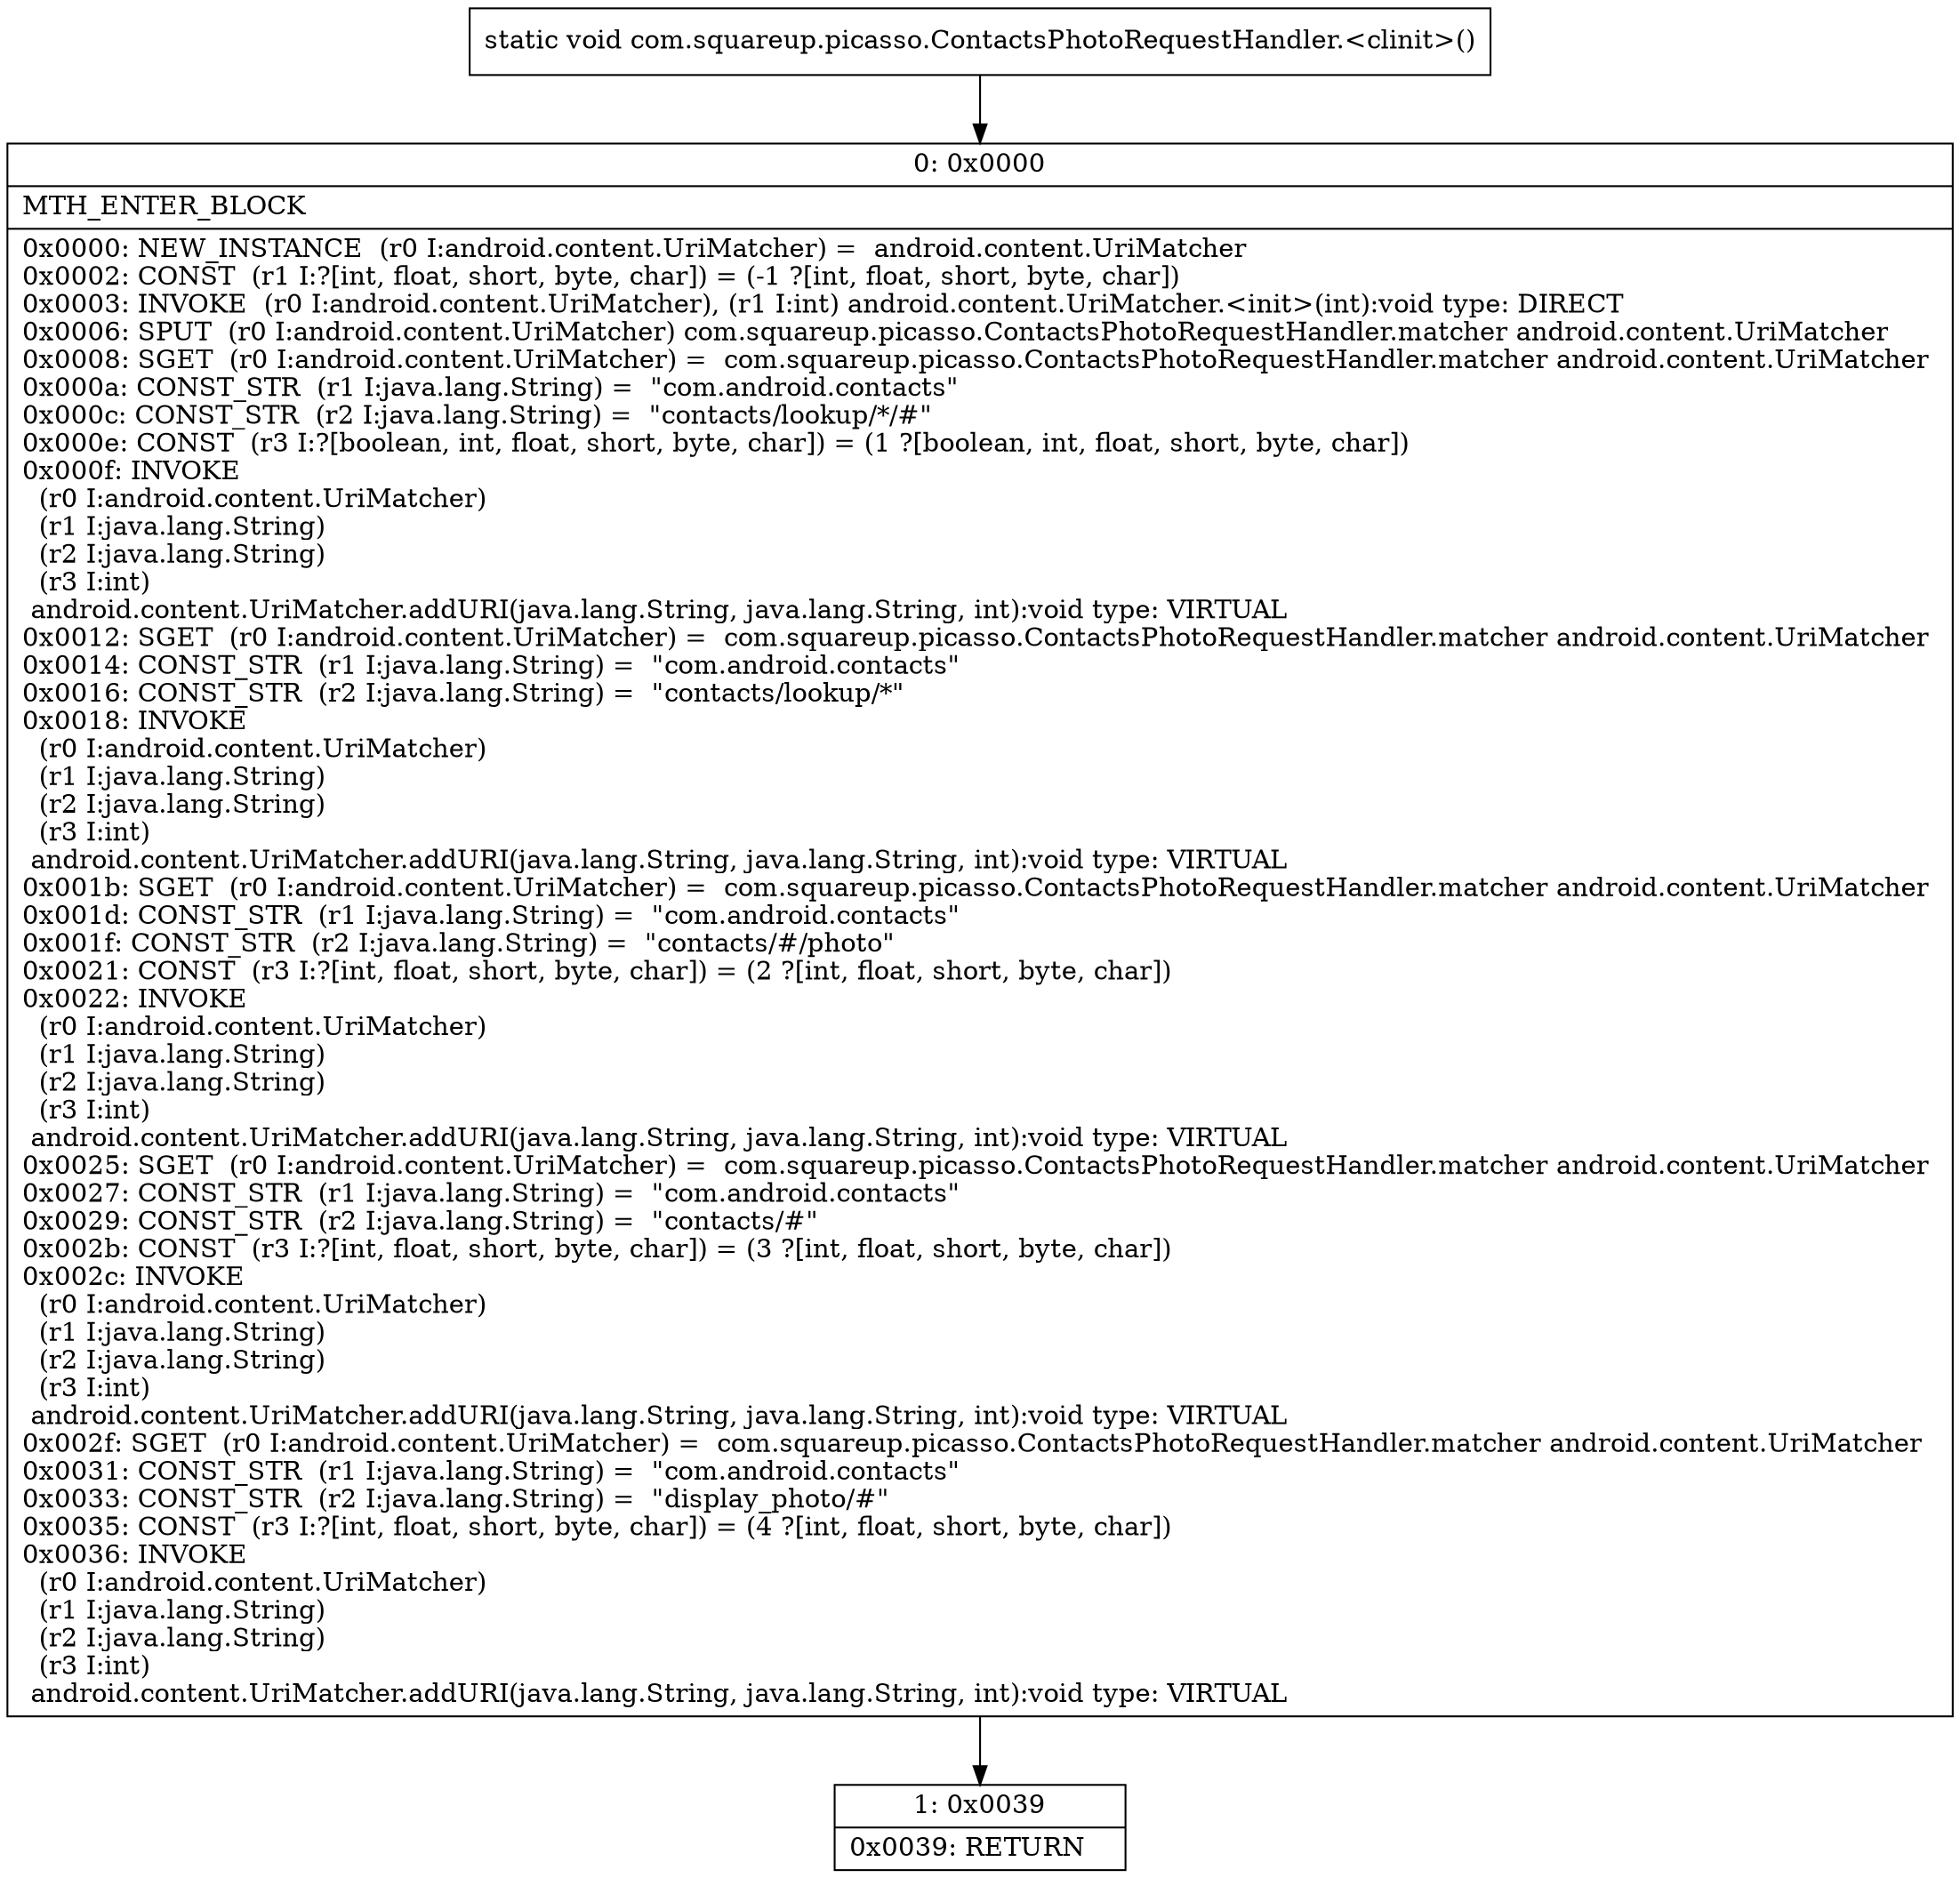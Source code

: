 digraph "CFG forcom.squareup.picasso.ContactsPhotoRequestHandler.\<clinit\>()V" {
Node_0 [shape=record,label="{0\:\ 0x0000|MTH_ENTER_BLOCK\l|0x0000: NEW_INSTANCE  (r0 I:android.content.UriMatcher) =  android.content.UriMatcher \l0x0002: CONST  (r1 I:?[int, float, short, byte, char]) = (\-1 ?[int, float, short, byte, char]) \l0x0003: INVOKE  (r0 I:android.content.UriMatcher), (r1 I:int) android.content.UriMatcher.\<init\>(int):void type: DIRECT \l0x0006: SPUT  (r0 I:android.content.UriMatcher) com.squareup.picasso.ContactsPhotoRequestHandler.matcher android.content.UriMatcher \l0x0008: SGET  (r0 I:android.content.UriMatcher) =  com.squareup.picasso.ContactsPhotoRequestHandler.matcher android.content.UriMatcher \l0x000a: CONST_STR  (r1 I:java.lang.String) =  \"com.android.contacts\" \l0x000c: CONST_STR  (r2 I:java.lang.String) =  \"contacts\/lookup\/*\/#\" \l0x000e: CONST  (r3 I:?[boolean, int, float, short, byte, char]) = (1 ?[boolean, int, float, short, byte, char]) \l0x000f: INVOKE  \l  (r0 I:android.content.UriMatcher)\l  (r1 I:java.lang.String)\l  (r2 I:java.lang.String)\l  (r3 I:int)\l android.content.UriMatcher.addURI(java.lang.String, java.lang.String, int):void type: VIRTUAL \l0x0012: SGET  (r0 I:android.content.UriMatcher) =  com.squareup.picasso.ContactsPhotoRequestHandler.matcher android.content.UriMatcher \l0x0014: CONST_STR  (r1 I:java.lang.String) =  \"com.android.contacts\" \l0x0016: CONST_STR  (r2 I:java.lang.String) =  \"contacts\/lookup\/*\" \l0x0018: INVOKE  \l  (r0 I:android.content.UriMatcher)\l  (r1 I:java.lang.String)\l  (r2 I:java.lang.String)\l  (r3 I:int)\l android.content.UriMatcher.addURI(java.lang.String, java.lang.String, int):void type: VIRTUAL \l0x001b: SGET  (r0 I:android.content.UriMatcher) =  com.squareup.picasso.ContactsPhotoRequestHandler.matcher android.content.UriMatcher \l0x001d: CONST_STR  (r1 I:java.lang.String) =  \"com.android.contacts\" \l0x001f: CONST_STR  (r2 I:java.lang.String) =  \"contacts\/#\/photo\" \l0x0021: CONST  (r3 I:?[int, float, short, byte, char]) = (2 ?[int, float, short, byte, char]) \l0x0022: INVOKE  \l  (r0 I:android.content.UriMatcher)\l  (r1 I:java.lang.String)\l  (r2 I:java.lang.String)\l  (r3 I:int)\l android.content.UriMatcher.addURI(java.lang.String, java.lang.String, int):void type: VIRTUAL \l0x0025: SGET  (r0 I:android.content.UriMatcher) =  com.squareup.picasso.ContactsPhotoRequestHandler.matcher android.content.UriMatcher \l0x0027: CONST_STR  (r1 I:java.lang.String) =  \"com.android.contacts\" \l0x0029: CONST_STR  (r2 I:java.lang.String) =  \"contacts\/#\" \l0x002b: CONST  (r3 I:?[int, float, short, byte, char]) = (3 ?[int, float, short, byte, char]) \l0x002c: INVOKE  \l  (r0 I:android.content.UriMatcher)\l  (r1 I:java.lang.String)\l  (r2 I:java.lang.String)\l  (r3 I:int)\l android.content.UriMatcher.addURI(java.lang.String, java.lang.String, int):void type: VIRTUAL \l0x002f: SGET  (r0 I:android.content.UriMatcher) =  com.squareup.picasso.ContactsPhotoRequestHandler.matcher android.content.UriMatcher \l0x0031: CONST_STR  (r1 I:java.lang.String) =  \"com.android.contacts\" \l0x0033: CONST_STR  (r2 I:java.lang.String) =  \"display_photo\/#\" \l0x0035: CONST  (r3 I:?[int, float, short, byte, char]) = (4 ?[int, float, short, byte, char]) \l0x0036: INVOKE  \l  (r0 I:android.content.UriMatcher)\l  (r1 I:java.lang.String)\l  (r2 I:java.lang.String)\l  (r3 I:int)\l android.content.UriMatcher.addURI(java.lang.String, java.lang.String, int):void type: VIRTUAL \l}"];
Node_1 [shape=record,label="{1\:\ 0x0039|0x0039: RETURN   \l}"];
MethodNode[shape=record,label="{static void com.squareup.picasso.ContactsPhotoRequestHandler.\<clinit\>() }"];
MethodNode -> Node_0;
Node_0 -> Node_1;
}

